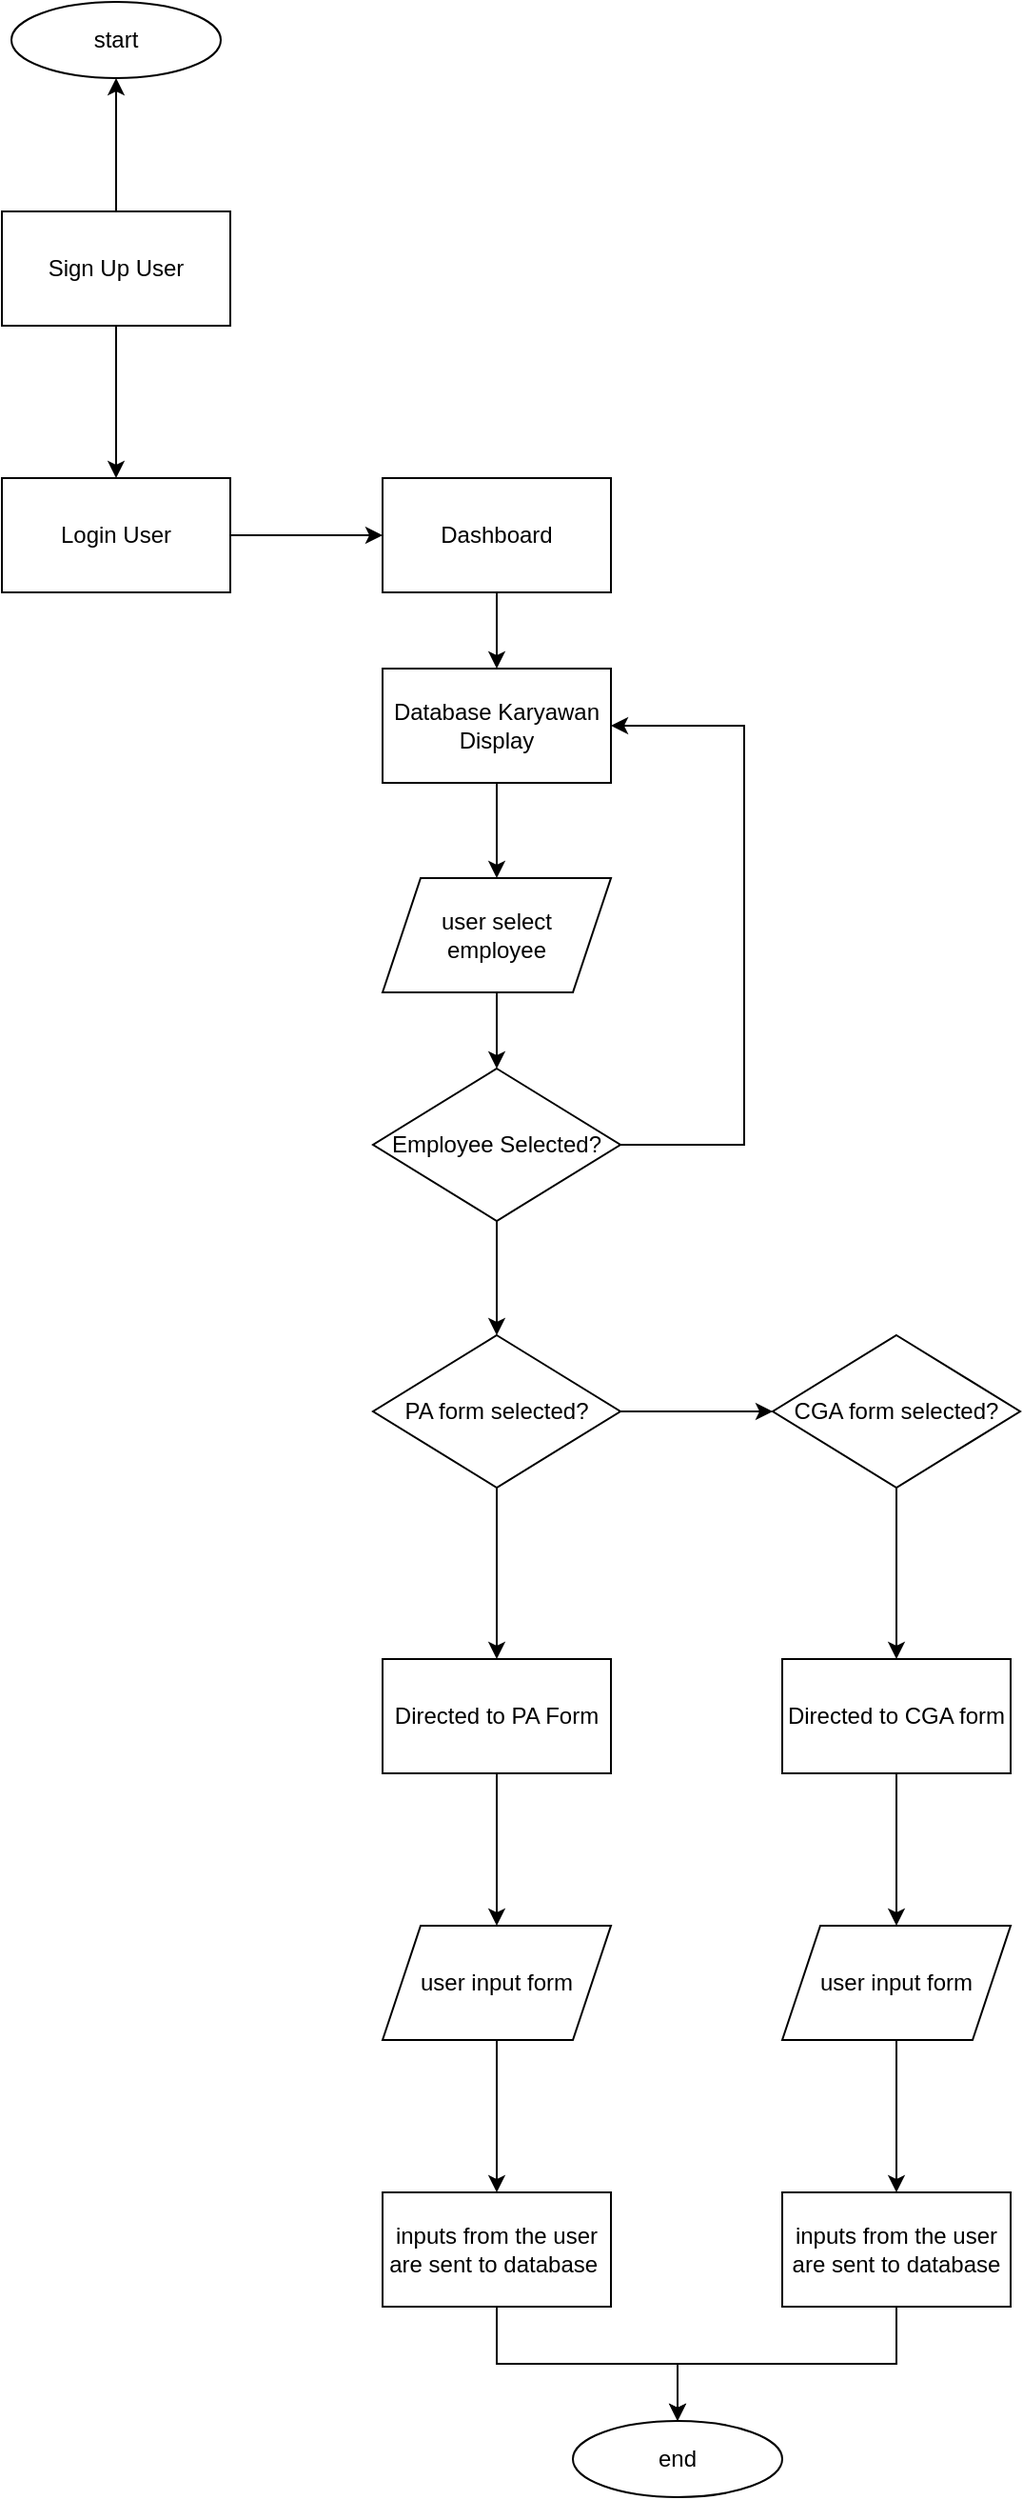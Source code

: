 <mxfile version="22.1.0" type="github">
  <diagram name="Page-1" id="iUGwNHMRtoxu_IhdwhFb">
    <mxGraphModel dx="1114" dy="605" grid="1" gridSize="10" guides="1" tooltips="1" connect="1" arrows="1" fold="1" page="1" pageScale="1" pageWidth="850" pageHeight="1100" math="0" shadow="0">
      <root>
        <mxCell id="0" />
        <mxCell id="1" parent="0" />
        <mxCell id="vXhKLFN595L6w0FExyNw-3" value="" style="edgeStyle=orthogonalEdgeStyle;rounded=0;orthogonalLoop=1;jettySize=auto;html=1;" edge="1" parent="1" source="vXhKLFN595L6w0FExyNw-1" target="vXhKLFN595L6w0FExyNw-2">
          <mxGeometry relative="1" as="geometry" />
        </mxCell>
        <mxCell id="vXhKLFN595L6w0FExyNw-36" value="" style="edgeStyle=orthogonalEdgeStyle;rounded=0;orthogonalLoop=1;jettySize=auto;html=1;" edge="1" parent="1" source="vXhKLFN595L6w0FExyNw-1" target="vXhKLFN595L6w0FExyNw-35">
          <mxGeometry relative="1" as="geometry" />
        </mxCell>
        <mxCell id="vXhKLFN595L6w0FExyNw-1" value="Sign Up User" style="rounded=0;whiteSpace=wrap;html=1;" vertex="1" parent="1">
          <mxGeometry x="100" y="130" width="120" height="60" as="geometry" />
        </mxCell>
        <mxCell id="vXhKLFN595L6w0FExyNw-5" value="" style="edgeStyle=orthogonalEdgeStyle;rounded=0;orthogonalLoop=1;jettySize=auto;html=1;" edge="1" parent="1" source="vXhKLFN595L6w0FExyNw-2" target="vXhKLFN595L6w0FExyNw-4">
          <mxGeometry relative="1" as="geometry" />
        </mxCell>
        <mxCell id="vXhKLFN595L6w0FExyNw-2" value="Login User" style="rounded=0;whiteSpace=wrap;html=1;" vertex="1" parent="1">
          <mxGeometry x="100" y="270" width="120" height="60" as="geometry" />
        </mxCell>
        <mxCell id="vXhKLFN595L6w0FExyNw-9" value="" style="edgeStyle=orthogonalEdgeStyle;rounded=0;orthogonalLoop=1;jettySize=auto;html=1;" edge="1" parent="1" source="vXhKLFN595L6w0FExyNw-4" target="vXhKLFN595L6w0FExyNw-8">
          <mxGeometry relative="1" as="geometry" />
        </mxCell>
        <mxCell id="vXhKLFN595L6w0FExyNw-4" value="Dashboard" style="rounded=0;whiteSpace=wrap;html=1;" vertex="1" parent="1">
          <mxGeometry x="300" y="270" width="120" height="60" as="geometry" />
        </mxCell>
        <mxCell id="vXhKLFN595L6w0FExyNw-41" value="" style="edgeStyle=orthogonalEdgeStyle;rounded=0;orthogonalLoop=1;jettySize=auto;html=1;" edge="1" parent="1" source="vXhKLFN595L6w0FExyNw-8" target="vXhKLFN595L6w0FExyNw-40">
          <mxGeometry relative="1" as="geometry" />
        </mxCell>
        <mxCell id="vXhKLFN595L6w0FExyNw-8" value="Database Karyawan Display" style="rounded=0;whiteSpace=wrap;html=1;" vertex="1" parent="1">
          <mxGeometry x="300" y="370" width="120" height="60" as="geometry" />
        </mxCell>
        <mxCell id="vXhKLFN595L6w0FExyNw-17" value="" style="edgeStyle=orthogonalEdgeStyle;rounded=0;orthogonalLoop=1;jettySize=auto;html=1;" edge="1" parent="1" source="vXhKLFN595L6w0FExyNw-12" target="vXhKLFN595L6w0FExyNw-16">
          <mxGeometry relative="1" as="geometry" />
        </mxCell>
        <mxCell id="vXhKLFN595L6w0FExyNw-20" style="edgeStyle=orthogonalEdgeStyle;rounded=0;orthogonalLoop=1;jettySize=auto;html=1;entryX=1;entryY=0.5;entryDx=0;entryDy=0;" edge="1" parent="1" source="vXhKLFN595L6w0FExyNw-12" target="vXhKLFN595L6w0FExyNw-8">
          <mxGeometry relative="1" as="geometry">
            <Array as="points">
              <mxPoint x="490" y="620" />
              <mxPoint x="490" y="400" />
            </Array>
          </mxGeometry>
        </mxCell>
        <mxCell id="vXhKLFN595L6w0FExyNw-12" value="Employee Selected?" style="rhombus;whiteSpace=wrap;html=1;rounded=0;" vertex="1" parent="1">
          <mxGeometry x="295" y="580" width="130" height="80" as="geometry" />
        </mxCell>
        <mxCell id="vXhKLFN595L6w0FExyNw-19" value="" style="edgeStyle=orthogonalEdgeStyle;rounded=0;orthogonalLoop=1;jettySize=auto;html=1;" edge="1" parent="1" source="vXhKLFN595L6w0FExyNw-16" target="vXhKLFN595L6w0FExyNw-18">
          <mxGeometry relative="1" as="geometry" />
        </mxCell>
        <mxCell id="vXhKLFN595L6w0FExyNw-22" value="" style="edgeStyle=orthogonalEdgeStyle;rounded=0;orthogonalLoop=1;jettySize=auto;html=1;" edge="1" parent="1" source="vXhKLFN595L6w0FExyNw-16" target="vXhKLFN595L6w0FExyNw-21">
          <mxGeometry relative="1" as="geometry" />
        </mxCell>
        <mxCell id="vXhKLFN595L6w0FExyNw-16" value="PA form selected?" style="rhombus;whiteSpace=wrap;html=1;rounded=0;" vertex="1" parent="1">
          <mxGeometry x="295" y="720" width="130" height="80" as="geometry" />
        </mxCell>
        <mxCell id="vXhKLFN595L6w0FExyNw-24" value="" style="edgeStyle=orthogonalEdgeStyle;rounded=0;orthogonalLoop=1;jettySize=auto;html=1;" edge="1" parent="1" source="vXhKLFN595L6w0FExyNw-18" target="vXhKLFN595L6w0FExyNw-23">
          <mxGeometry relative="1" as="geometry" />
        </mxCell>
        <mxCell id="vXhKLFN595L6w0FExyNw-18" value="CGA form selected?" style="rhombus;whiteSpace=wrap;html=1;rounded=0;" vertex="1" parent="1">
          <mxGeometry x="505" y="720" width="130" height="80" as="geometry" />
        </mxCell>
        <mxCell id="vXhKLFN595L6w0FExyNw-28" value="" style="edgeStyle=orthogonalEdgeStyle;rounded=0;orthogonalLoop=1;jettySize=auto;html=1;" edge="1" parent="1" source="vXhKLFN595L6w0FExyNw-21" target="vXhKLFN595L6w0FExyNw-27">
          <mxGeometry relative="1" as="geometry" />
        </mxCell>
        <mxCell id="vXhKLFN595L6w0FExyNw-21" value="Directed to PA Form" style="whiteSpace=wrap;html=1;rounded=0;" vertex="1" parent="1">
          <mxGeometry x="300" y="890" width="120" height="60" as="geometry" />
        </mxCell>
        <mxCell id="vXhKLFN595L6w0FExyNw-30" value="" style="edgeStyle=orthogonalEdgeStyle;rounded=0;orthogonalLoop=1;jettySize=auto;html=1;" edge="1" parent="1" source="vXhKLFN595L6w0FExyNw-23" target="vXhKLFN595L6w0FExyNw-29">
          <mxGeometry relative="1" as="geometry" />
        </mxCell>
        <mxCell id="vXhKLFN595L6w0FExyNw-23" value="Directed to CGA form" style="whiteSpace=wrap;html=1;rounded=0;" vertex="1" parent="1">
          <mxGeometry x="510" y="890" width="120" height="60" as="geometry" />
        </mxCell>
        <mxCell id="vXhKLFN595L6w0FExyNw-32" value="" style="edgeStyle=orthogonalEdgeStyle;rounded=0;orthogonalLoop=1;jettySize=auto;html=1;" edge="1" parent="1" source="vXhKLFN595L6w0FExyNw-27" target="vXhKLFN595L6w0FExyNw-31">
          <mxGeometry relative="1" as="geometry" />
        </mxCell>
        <mxCell id="vXhKLFN595L6w0FExyNw-27" value="user input form" style="shape=parallelogram;perimeter=parallelogramPerimeter;whiteSpace=wrap;html=1;fixedSize=1;rounded=0;" vertex="1" parent="1">
          <mxGeometry x="300" y="1030" width="120" height="60" as="geometry" />
        </mxCell>
        <mxCell id="vXhKLFN595L6w0FExyNw-34" value="" style="edgeStyle=orthogonalEdgeStyle;rounded=0;orthogonalLoop=1;jettySize=auto;html=1;" edge="1" parent="1" source="vXhKLFN595L6w0FExyNw-29" target="vXhKLFN595L6w0FExyNw-33">
          <mxGeometry relative="1" as="geometry" />
        </mxCell>
        <mxCell id="vXhKLFN595L6w0FExyNw-29" value="user input form" style="shape=parallelogram;perimeter=parallelogramPerimeter;whiteSpace=wrap;html=1;fixedSize=1;rounded=0;" vertex="1" parent="1">
          <mxGeometry x="510" y="1030" width="120" height="60" as="geometry" />
        </mxCell>
        <mxCell id="vXhKLFN595L6w0FExyNw-38" style="edgeStyle=orthogonalEdgeStyle;rounded=0;orthogonalLoop=1;jettySize=auto;html=1;" edge="1" parent="1" source="vXhKLFN595L6w0FExyNw-31" target="vXhKLFN595L6w0FExyNw-37">
          <mxGeometry relative="1" as="geometry" />
        </mxCell>
        <mxCell id="vXhKLFN595L6w0FExyNw-31" value="inputs from the user are sent to database&amp;nbsp;" style="whiteSpace=wrap;html=1;rounded=0;" vertex="1" parent="1">
          <mxGeometry x="300" y="1170" width="120" height="60" as="geometry" />
        </mxCell>
        <mxCell id="vXhKLFN595L6w0FExyNw-39" style="edgeStyle=orthogonalEdgeStyle;rounded=0;orthogonalLoop=1;jettySize=auto;html=1;entryX=0.5;entryY=0;entryDx=0;entryDy=0;" edge="1" parent="1" source="vXhKLFN595L6w0FExyNw-33" target="vXhKLFN595L6w0FExyNw-37">
          <mxGeometry relative="1" as="geometry" />
        </mxCell>
        <mxCell id="vXhKLFN595L6w0FExyNw-33" value="inputs from the user are sent to database" style="whiteSpace=wrap;html=1;rounded=0;" vertex="1" parent="1">
          <mxGeometry x="510" y="1170" width="120" height="60" as="geometry" />
        </mxCell>
        <mxCell id="vXhKLFN595L6w0FExyNw-35" value="start" style="ellipse;whiteSpace=wrap;html=1;rounded=0;" vertex="1" parent="1">
          <mxGeometry x="105" y="20" width="110" height="40" as="geometry" />
        </mxCell>
        <mxCell id="vXhKLFN595L6w0FExyNw-37" value="end" style="ellipse;whiteSpace=wrap;html=1;rounded=0;" vertex="1" parent="1">
          <mxGeometry x="400" y="1290" width="110" height="40" as="geometry" />
        </mxCell>
        <mxCell id="vXhKLFN595L6w0FExyNw-42" value="" style="edgeStyle=orthogonalEdgeStyle;rounded=0;orthogonalLoop=1;jettySize=auto;html=1;" edge="1" parent="1" source="vXhKLFN595L6w0FExyNw-40" target="vXhKLFN595L6w0FExyNw-12">
          <mxGeometry relative="1" as="geometry" />
        </mxCell>
        <mxCell id="vXhKLFN595L6w0FExyNw-40" value="user select &lt;br&gt;employee" style="shape=parallelogram;perimeter=parallelogramPerimeter;whiteSpace=wrap;html=1;fixedSize=1;rounded=0;" vertex="1" parent="1">
          <mxGeometry x="300" y="480" width="120" height="60" as="geometry" />
        </mxCell>
      </root>
    </mxGraphModel>
  </diagram>
</mxfile>
